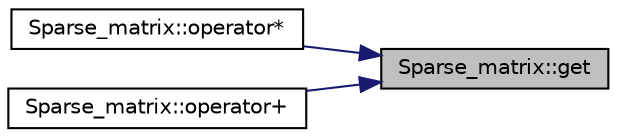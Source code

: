 digraph "Sparse_matrix::get"
{
 // LATEX_PDF_SIZE
  edge [fontname="Helvetica",fontsize="10",labelfontname="Helvetica",labelfontsize="10"];
  node [fontname="Helvetica",fontsize="10",shape=record];
  rankdir="RL";
  Node1 [label="Sparse_matrix::get",height=0.2,width=0.4,color="black", fillcolor="grey75", style="filled", fontcolor="black",tooltip=" "];
  Node1 -> Node2 [dir="back",color="midnightblue",fontsize="10",style="solid",fontname="Helvetica"];
  Node2 [label="Sparse_matrix::operator*",height=0.2,width=0.4,color="black", fillcolor="white", style="filled",URL="$class_sparse__matrix.html#a759ebb7a80630bcf4e6ba81febe7d2b6",tooltip=" "];
  Node1 -> Node3 [dir="back",color="midnightblue",fontsize="10",style="solid",fontname="Helvetica"];
  Node3 [label="Sparse_matrix::operator+",height=0.2,width=0.4,color="black", fillcolor="white", style="filled",URL="$class_sparse__matrix.html#a3f70761d28cac4a2676fb2fb3153a41a",tooltip=" "];
}
